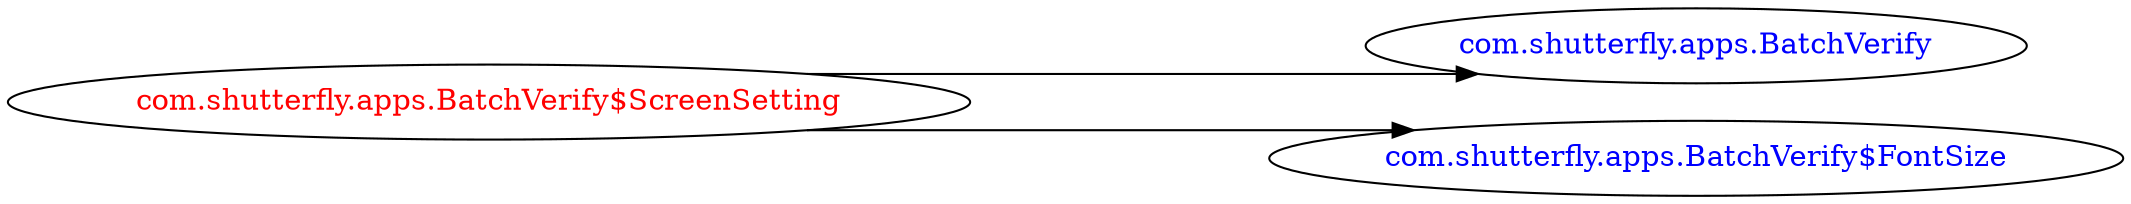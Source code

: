 digraph dependencyGraph {
 concentrate=true;
 ranksep="2.0";
 rankdir="LR"; 
 splines="ortho";
"com.shutterfly.apps.BatchVerify$ScreenSetting" [fontcolor="red"];
"com.shutterfly.apps.BatchVerify" [ fontcolor="blue" ];
"com.shutterfly.apps.BatchVerify$ScreenSetting"->"com.shutterfly.apps.BatchVerify";
"com.shutterfly.apps.BatchVerify$FontSize" [ fontcolor="blue" ];
"com.shutterfly.apps.BatchVerify$ScreenSetting"->"com.shutterfly.apps.BatchVerify$FontSize";
}